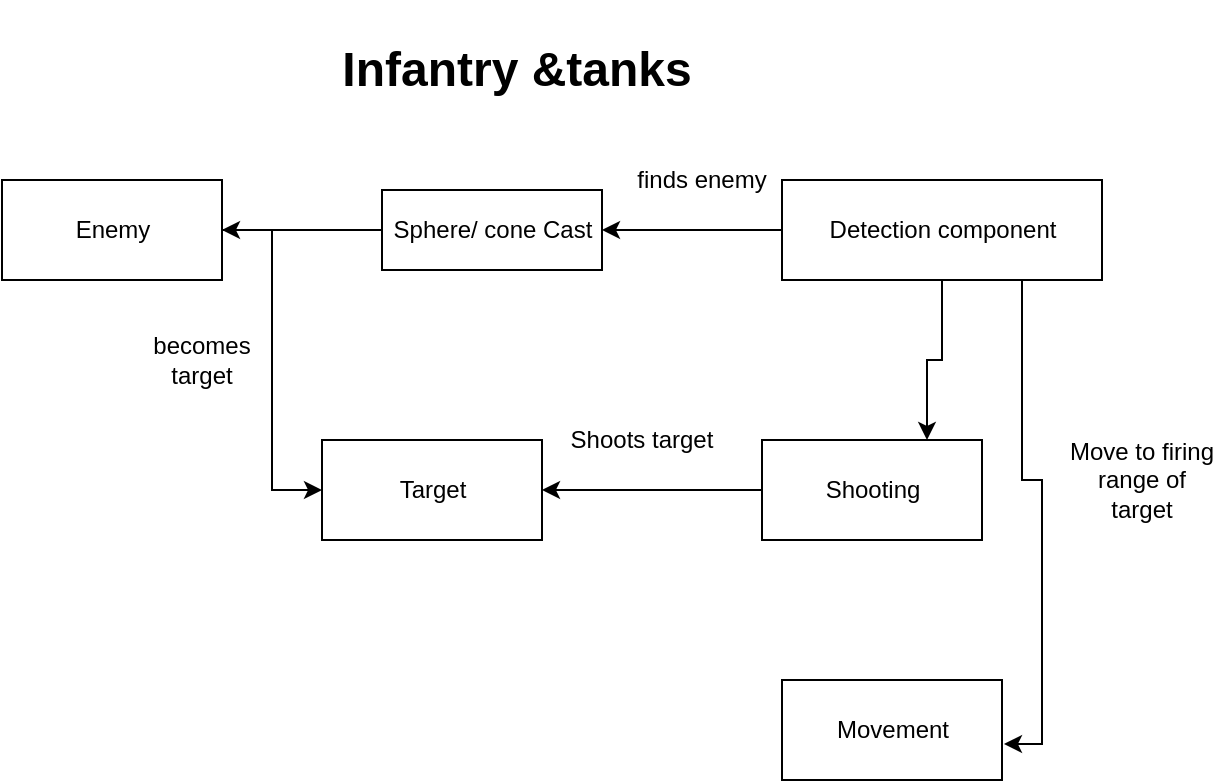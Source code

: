 <mxfile version="17.4.6" type="github">
  <diagram id="C5RBs43oDa-KdzZeNtuy" name="Page-1">
    <mxGraphModel dx="1038" dy="1705" grid="1" gridSize="10" guides="1" tooltips="1" connect="1" arrows="1" fold="1" page="1" pageScale="1" pageWidth="827" pageHeight="1169" math="0" shadow="0">
      <root>
        <mxCell id="WIyWlLk6GJQsqaUBKTNV-0" />
        <mxCell id="WIyWlLk6GJQsqaUBKTNV-1" parent="WIyWlLk6GJQsqaUBKTNV-0" />
        <mxCell id="ZGp9WstBW97Z-VCttyZm-20" style="edgeStyle=orthogonalEdgeStyle;rounded=0;orthogonalLoop=1;jettySize=auto;html=1;exitX=0;exitY=0.5;exitDx=0;exitDy=0;entryX=1;entryY=0.5;entryDx=0;entryDy=0;" edge="1" parent="WIyWlLk6GJQsqaUBKTNV-1" source="ZGp9WstBW97Z-VCttyZm-2" target="ZGp9WstBW97Z-VCttyZm-3">
          <mxGeometry relative="1" as="geometry" />
        </mxCell>
        <mxCell id="ZGp9WstBW97Z-VCttyZm-27" style="edgeStyle=orthogonalEdgeStyle;rounded=0;orthogonalLoop=1;jettySize=auto;html=1;entryX=0.75;entryY=0;entryDx=0;entryDy=0;" edge="1" parent="WIyWlLk6GJQsqaUBKTNV-1" source="ZGp9WstBW97Z-VCttyZm-2" target="ZGp9WstBW97Z-VCttyZm-25">
          <mxGeometry relative="1" as="geometry" />
        </mxCell>
        <mxCell id="ZGp9WstBW97Z-VCttyZm-28" style="edgeStyle=orthogonalEdgeStyle;rounded=0;orthogonalLoop=1;jettySize=auto;html=1;exitX=0.75;exitY=1;exitDx=0;exitDy=0;entryX=1.009;entryY=0.64;entryDx=0;entryDy=0;entryPerimeter=0;" edge="1" parent="WIyWlLk6GJQsqaUBKTNV-1" source="ZGp9WstBW97Z-VCttyZm-2" target="ZGp9WstBW97Z-VCttyZm-26">
          <mxGeometry relative="1" as="geometry" />
        </mxCell>
        <mxCell id="ZGp9WstBW97Z-VCttyZm-2" value="Detection component" style="html=1;" vertex="1" parent="WIyWlLk6GJQsqaUBKTNV-1">
          <mxGeometry x="410" y="60" width="160" height="50" as="geometry" />
        </mxCell>
        <mxCell id="ZGp9WstBW97Z-VCttyZm-21" style="edgeStyle=orthogonalEdgeStyle;rounded=0;orthogonalLoop=1;jettySize=auto;html=1;entryX=1;entryY=0.5;entryDx=0;entryDy=0;" edge="1" parent="WIyWlLk6GJQsqaUBKTNV-1" source="ZGp9WstBW97Z-VCttyZm-3" target="ZGp9WstBW97Z-VCttyZm-10">
          <mxGeometry relative="1" as="geometry" />
        </mxCell>
        <mxCell id="ZGp9WstBW97Z-VCttyZm-3" value="Sphere/ cone Cast" style="html=1;" vertex="1" parent="WIyWlLk6GJQsqaUBKTNV-1">
          <mxGeometry x="210" y="65" width="110" height="40" as="geometry" />
        </mxCell>
        <mxCell id="ZGp9WstBW97Z-VCttyZm-30" style="edgeStyle=orthogonalEdgeStyle;rounded=0;orthogonalLoop=1;jettySize=auto;html=1;entryX=0;entryY=0.5;entryDx=0;entryDy=0;" edge="1" parent="WIyWlLk6GJQsqaUBKTNV-1" source="ZGp9WstBW97Z-VCttyZm-10" target="ZGp9WstBW97Z-VCttyZm-29">
          <mxGeometry relative="1" as="geometry" />
        </mxCell>
        <mxCell id="ZGp9WstBW97Z-VCttyZm-10" value="Enemy" style="html=1;" vertex="1" parent="WIyWlLk6GJQsqaUBKTNV-1">
          <mxGeometry x="20" y="60" width="110" height="50" as="geometry" />
        </mxCell>
        <UserObject label="finds enemy via" placeholders="1" name="Variable" id="ZGp9WstBW97Z-VCttyZm-23">
          <mxCell style="text;html=1;strokeColor=none;fillColor=none;align=center;verticalAlign=middle;whiteSpace=wrap;overflow=hidden;" vertex="1" parent="WIyWlLk6GJQsqaUBKTNV-1">
            <mxGeometry x="330" y="50" width="80" height="20" as="geometry" />
          </mxCell>
        </UserObject>
        <mxCell id="ZGp9WstBW97Z-VCttyZm-31" style="edgeStyle=orthogonalEdgeStyle;rounded=0;orthogonalLoop=1;jettySize=auto;html=1;exitX=0;exitY=0.5;exitDx=0;exitDy=0;entryX=1;entryY=0.5;entryDx=0;entryDy=0;" edge="1" parent="WIyWlLk6GJQsqaUBKTNV-1" source="ZGp9WstBW97Z-VCttyZm-25" target="ZGp9WstBW97Z-VCttyZm-29">
          <mxGeometry relative="1" as="geometry" />
        </mxCell>
        <mxCell id="ZGp9WstBW97Z-VCttyZm-25" value="Shooting" style="html=1;" vertex="1" parent="WIyWlLk6GJQsqaUBKTNV-1">
          <mxGeometry x="400" y="190" width="110" height="50" as="geometry" />
        </mxCell>
        <mxCell id="ZGp9WstBW97Z-VCttyZm-26" value="Movement" style="html=1;" vertex="1" parent="WIyWlLk6GJQsqaUBKTNV-1">
          <mxGeometry x="410" y="310" width="110" height="50" as="geometry" />
        </mxCell>
        <mxCell id="ZGp9WstBW97Z-VCttyZm-29" value="Target" style="html=1;" vertex="1" parent="WIyWlLk6GJQsqaUBKTNV-1">
          <mxGeometry x="180" y="190" width="110" height="50" as="geometry" />
        </mxCell>
        <UserObject label="becomes target" placeholders="1" name="Variable" id="ZGp9WstBW97Z-VCttyZm-32">
          <mxCell style="text;html=1;strokeColor=none;fillColor=none;align=center;verticalAlign=middle;whiteSpace=wrap;overflow=hidden;" vertex="1" parent="WIyWlLk6GJQsqaUBKTNV-1">
            <mxGeometry x="80" y="130" width="80" height="40" as="geometry" />
          </mxCell>
        </UserObject>
        <UserObject label="Shoots target" placeholders="1" name="Variable" id="ZGp9WstBW97Z-VCttyZm-33">
          <mxCell style="text;html=1;strokeColor=none;fillColor=none;align=center;verticalAlign=middle;whiteSpace=wrap;overflow=hidden;" vertex="1" parent="WIyWlLk6GJQsqaUBKTNV-1">
            <mxGeometry x="300" y="180" width="80" height="20" as="geometry" />
          </mxCell>
        </UserObject>
        <UserObject label="Move to firing range of target" placeholders="1" name="Variable" id="ZGp9WstBW97Z-VCttyZm-34">
          <mxCell style="text;html=1;strokeColor=none;fillColor=none;align=center;verticalAlign=middle;whiteSpace=wrap;overflow=hidden;" vertex="1" parent="WIyWlLk6GJQsqaUBKTNV-1">
            <mxGeometry x="550" y="180" width="80" height="60" as="geometry" />
          </mxCell>
        </UserObject>
        <mxCell id="ZGp9WstBW97Z-VCttyZm-35" value="Infantry &amp;amp;tanks " style="text;strokeColor=none;fillColor=none;html=1;fontSize=24;fontStyle=1;verticalAlign=middle;align=center;" vertex="1" parent="WIyWlLk6GJQsqaUBKTNV-1">
          <mxGeometry x="174" y="-30" width="206" height="70" as="geometry" />
        </mxCell>
      </root>
    </mxGraphModel>
  </diagram>
</mxfile>
